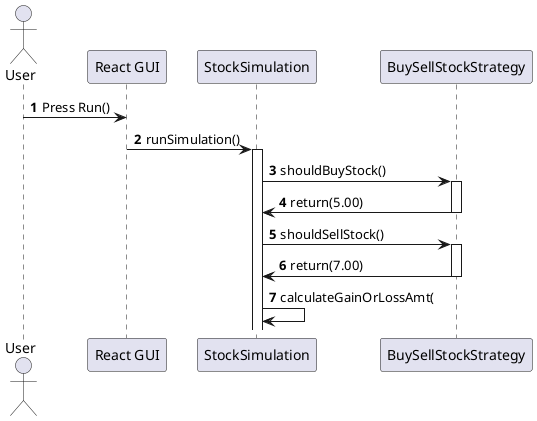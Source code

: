 @startuml
'https://plantuml.com/sequence-diagram

autonumber
actor "User" as A
participant "React GUI" as B
participant "StockSimulation" as C
participant "BuySellStockStrategy" as D

A->B : Press Run()
B->C : runSimulation()
activate C
C->D : shouldBuyStock()
activate D
D->C : return(5.00)
deactivate D
C->D : shouldSellStock()
activate D
D->C : return(7.00)
deactivate D
C->C : calculateGainOrLossAmt(
@enduml
